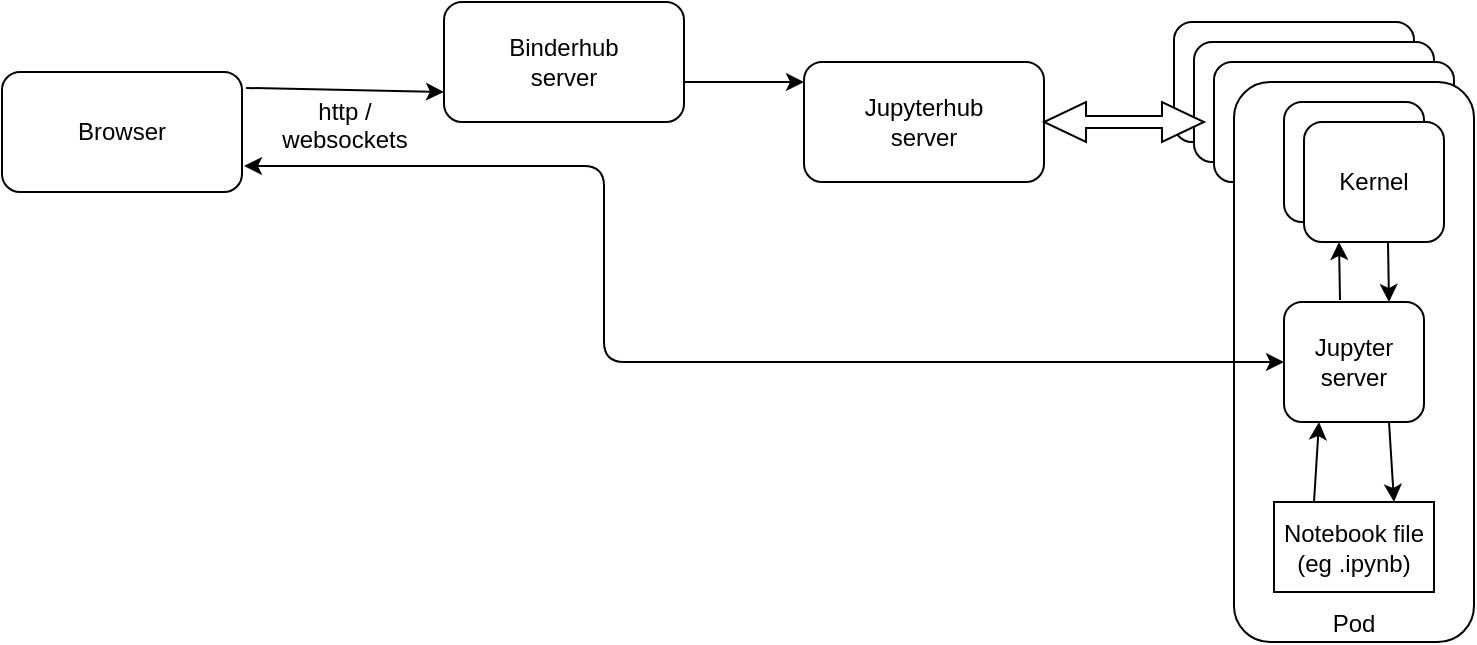 <?xml version="1.0" encoding="UTF-8"?>
<mxGraphModel dx="898" dy="626" grid="1" gridSize="10" guides="1" tooltips="1" connect="1" arrows="1" fold="1" page="1" pageScale="1" pageWidth="827" pageHeight="1169" background="#ffffff" math="0" shadow="0"><root><mxCell id="0"/><mxCell id="1" parent="0"/><mxCell id="2" value="Browser" style="rounded=1;whiteSpace=wrap;html=1;" parent="1" vertex="1"><mxGeometry x="49" y="175" width="120" height="60" as="geometry"/></mxCell><mxCell id="3" value="Binderhub&lt;br&gt;server" style="rounded=1;whiteSpace=wrap;html=1;" parent="1" vertex="1"><mxGeometry x="270" y="140" width="120" height="60" as="geometry"/></mxCell><mxCell id="17" value="http /&lt;br&gt;websockets&lt;br&gt;" style="text;html=1;resizable=0;points=[];autosize=1;align=center;verticalAlign=top;spacingTop=-4;" parent="1" vertex="1"><mxGeometry x="180" y="185" width="80" height="30" as="geometry"/></mxCell><mxCell id="20" value="Jupyterhub&lt;br&gt;server" style="rounded=1;whiteSpace=wrap;html=1;" parent="1" vertex="1"><mxGeometry x="450" y="170" width="120" height="60" as="geometry"/></mxCell><mxCell id="21" value="Jupyter&lt;br&gt;server" style="rounded=1;whiteSpace=wrap;html=1;" parent="1" vertex="1"><mxGeometry x="635" y="150" width="120" height="60" as="geometry"/></mxCell><mxCell id="22" value="Jupyter&lt;br&gt;server" style="rounded=1;whiteSpace=wrap;html=1;" parent="1" vertex="1"><mxGeometry x="645" y="160" width="120" height="60" as="geometry"/></mxCell><mxCell id="23" value="Jupyter&lt;br&gt;server" style="rounded=1;whiteSpace=wrap;html=1;" parent="1" vertex="1"><mxGeometry x="655" y="170" width="120" height="60" as="geometry"/></mxCell><mxCell id="24" value="Pod" style="rounded=1;whiteSpace=wrap;html=1;verticalAlign=bottom;" parent="1" vertex="1"><mxGeometry x="665" y="180" width="120" height="280" as="geometry"/></mxCell><mxCell id="8" value="Notebook file&lt;br&gt;(eg .ipynb)&lt;br&gt;" style="rounded=0;whiteSpace=wrap;html=1;" parent="1" vertex="1"><mxGeometry x="685" y="390" width="80" height="45" as="geometry"/></mxCell><mxCell id="25" value="Jupyter&lt;br&gt;server" style="rounded=1;whiteSpace=wrap;html=1;" parent="1" vertex="1"><mxGeometry x="690" y="290" width="70" height="60" as="geometry"/></mxCell><mxCell id="27" value="" style="endArrow=classic;html=1;exitX=1;exitY=0.75;" parent="1" edge="1"><mxGeometry width="50" height="50" relative="1" as="geometry"><mxPoint x="389.5" y="180" as="sourcePoint"/><mxPoint x="450" y="180" as="targetPoint"/></mxGeometry></mxCell><mxCell id="15" value="" style="html=1;shadow=0;dashed=0;align=center;verticalAlign=middle;shape=mxgraph.arrows2.twoWayArrow;dy=0.7;dx=21;" parent="1" vertex="1"><mxGeometry x="570" y="190" width="80" height="20" as="geometry"/></mxCell><mxCell id="31" value="Kernel" style="rounded=1;whiteSpace=wrap;html=1;" parent="1" vertex="1"><mxGeometry x="690" y="190" width="70" height="60" as="geometry"/></mxCell><mxCell id="32" value="Kernel" style="rounded=1;whiteSpace=wrap;html=1;" parent="1" vertex="1"><mxGeometry x="700" y="200" width="70" height="60" as="geometry"/></mxCell><mxCell id="33" value="" style="endArrow=classic;html=1;entryX=0.25;entryY=1;" parent="1" target="32" edge="1"><mxGeometry width="50" height="50" relative="1" as="geometry"><mxPoint x="718" y="289" as="sourcePoint"/><mxPoint x="115" y="460" as="targetPoint"/></mxGeometry></mxCell><mxCell id="36" value="" style="endArrow=classic;html=1;entryX=0.75;entryY=0;exitX=0.6;exitY=1;exitPerimeter=0;" parent="1" source="32" target="25" edge="1"><mxGeometry width="50" height="50" relative="1" as="geometry"><mxPoint x="728" y="299" as="sourcePoint"/><mxPoint x="728" y="270" as="targetPoint"/></mxGeometry></mxCell><mxCell id="40" value="" style="endArrow=classic;html=1;exitX=0.25;exitY=0;entryX=0.25;entryY=1;" parent="1" source="8" target="25" edge="1"><mxGeometry width="50" height="50" relative="1" as="geometry"><mxPoint x="728" y="299" as="sourcePoint"/><mxPoint x="728" y="270" as="targetPoint"/></mxGeometry></mxCell><mxCell id="41" value="" style="endArrow=classic;html=1;entryX=0.75;entryY=0;exitX=0.75;exitY=1;" parent="1" source="25" target="8" edge="1"><mxGeometry width="50" height="50" relative="1" as="geometry"><mxPoint x="752" y="270" as="sourcePoint"/><mxPoint x="753" y="300" as="targetPoint"/></mxGeometry></mxCell><mxCell id="42" value="" style="endArrow=classic;html=1;exitX=1.017;exitY=0.133;entryX=0;entryY=0.75;exitPerimeter=0;" parent="1" source="2" target="3" edge="1"><mxGeometry width="50" height="50" relative="1" as="geometry"><mxPoint x="50" y="480" as="sourcePoint"/><mxPoint x="100" y="430" as="targetPoint"/></mxGeometry></mxCell><mxCell id="44" value="" style="endArrow=classic;startArrow=classic;html=1;entryX=0;entryY=0.5;entryDx=0;entryDy=0;" parent="1" edge="1" target="25"><mxGeometry width="50" height="50" relative="1" as="geometry"><mxPoint x="170" y="222" as="sourcePoint"/><mxPoint x="449" y="222" as="targetPoint"/><Array as="points"><mxPoint x="350" y="222"/><mxPoint x="350" y="320"/></Array></mxGeometry></mxCell></root></mxGraphModel>